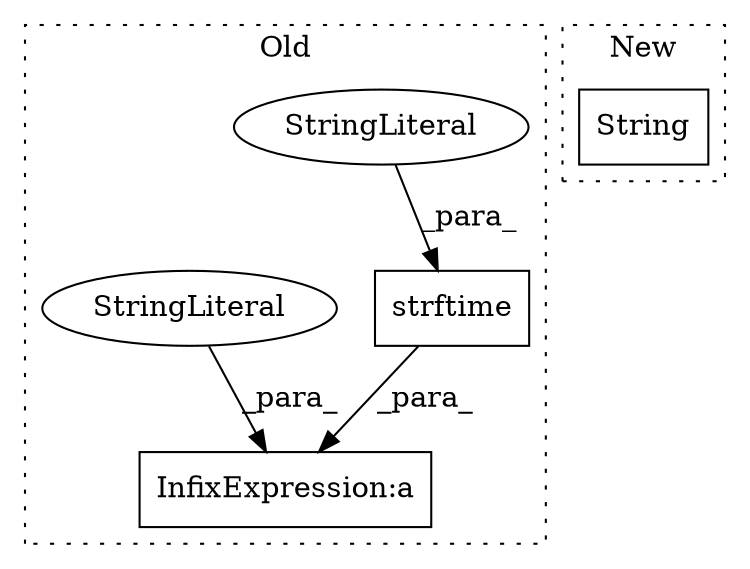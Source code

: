 digraph G {
subgraph cluster0 {
1 [label="strftime" a="32" s="2101,2137" l="9,1" shape="box"];
3 [label="StringLiteral" a="45" s="2110" l="10" shape="ellipse"];
4 [label="InfixExpression:a" a="27" s="2093" l="3" shape="box"];
5 [label="StringLiteral" a="45" s="2071" l="22" shape="ellipse"];
label = "Old";
style="dotted";
}
subgraph cluster1 {
2 [label="String" a="32" s="4698,4710" l="7,1" shape="box"];
label = "New";
style="dotted";
}
1 -> 4 [label="_para_"];
3 -> 1 [label="_para_"];
5 -> 4 [label="_para_"];
}